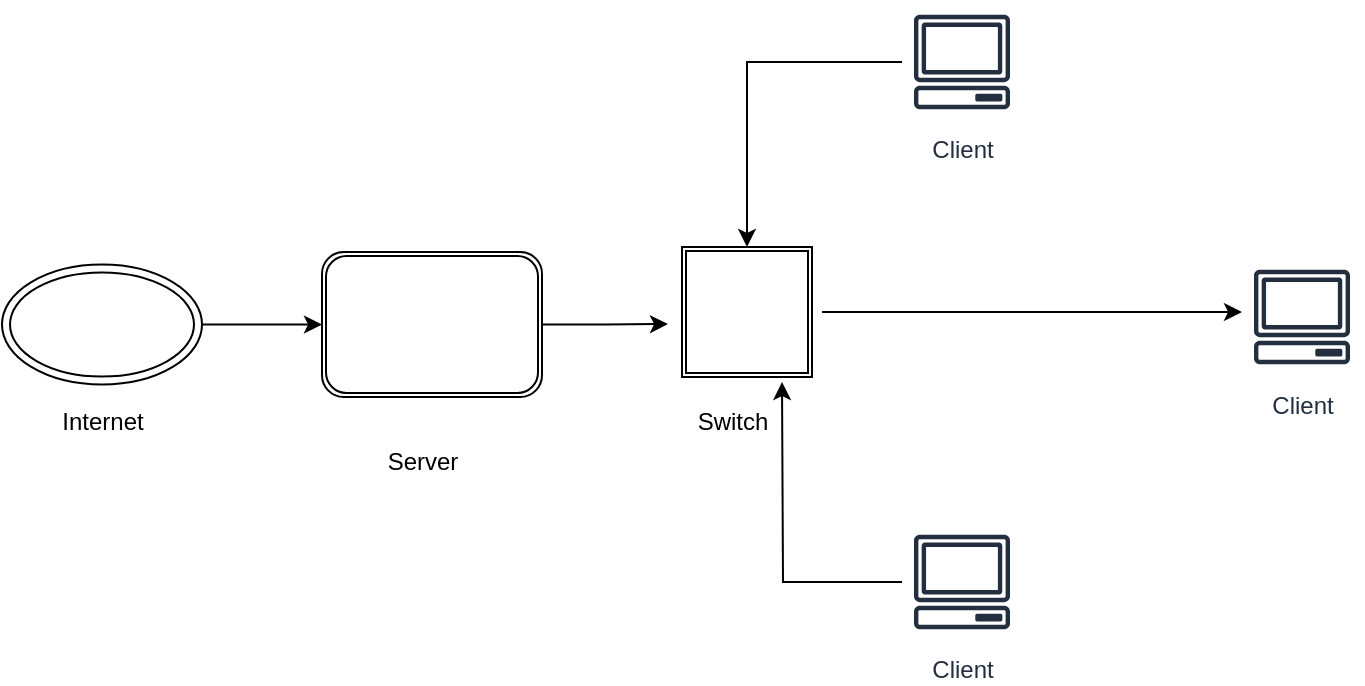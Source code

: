 <mxfile version="13.9.2" type="github">
  <diagram id="eziOtnYDsus23UX-8Gf-" name="Page-1">
    <mxGraphModel dx="1560" dy="524" grid="1" gridSize="10" guides="1" tooltips="1" connect="1" arrows="1" fold="1" page="1" pageScale="1" pageWidth="850" pageHeight="1100" math="0" shadow="0">
      <root>
        <mxCell id="0" />
        <mxCell id="1" parent="0" />
        <mxCell id="vbIyxcI1qK2UXrgF_Fz5-2" style="edgeStyle=orthogonalEdgeStyle;rounded=0;orthogonalLoop=1;jettySize=auto;html=1;" edge="1" parent="1">
          <mxGeometry relative="1" as="geometry">
            <mxPoint x="570" y="225" as="targetPoint" />
            <mxPoint x="360" y="225" as="sourcePoint" />
          </mxGeometry>
        </mxCell>
        <mxCell id="vbIyxcI1qK2UXrgF_Fz5-3" value="Client" style="outlineConnect=0;fontColor=#232F3E;gradientColor=none;strokeColor=#232F3E;fillColor=#ffffff;dashed=0;verticalLabelPosition=bottom;verticalAlign=top;align=center;html=1;fontSize=12;fontStyle=0;aspect=fixed;shape=mxgraph.aws4.resourceIcon;resIcon=mxgraph.aws4.client;" vertex="1" parent="1">
          <mxGeometry x="570" y="197.5" width="60" height="60" as="geometry" />
        </mxCell>
        <mxCell id="vbIyxcI1qK2UXrgF_Fz5-8" style="edgeStyle=orthogonalEdgeStyle;rounded=0;orthogonalLoop=1;jettySize=auto;html=1;" edge="1" parent="1" source="vbIyxcI1qK2UXrgF_Fz5-4">
          <mxGeometry relative="1" as="geometry">
            <mxPoint x="340" y="260" as="targetPoint" />
          </mxGeometry>
        </mxCell>
        <mxCell id="vbIyxcI1qK2UXrgF_Fz5-4" value="Client" style="outlineConnect=0;fontColor=#232F3E;gradientColor=none;strokeColor=#232F3E;fillColor=#ffffff;dashed=0;verticalLabelPosition=bottom;verticalAlign=top;align=center;html=1;fontSize=12;fontStyle=0;aspect=fixed;shape=mxgraph.aws4.resourceIcon;resIcon=mxgraph.aws4.client;" vertex="1" parent="1">
          <mxGeometry x="400" y="330" width="60" height="60" as="geometry" />
        </mxCell>
        <mxCell id="vbIyxcI1qK2UXrgF_Fz5-7" style="edgeStyle=orthogonalEdgeStyle;rounded=0;orthogonalLoop=1;jettySize=auto;html=1;entryX=0.5;entryY=0;entryDx=0;entryDy=0;" edge="1" parent="1" source="vbIyxcI1qK2UXrgF_Fz5-5" target="vbIyxcI1qK2UXrgF_Fz5-14">
          <mxGeometry relative="1" as="geometry">
            <mxPoint x="430" y="230" as="targetPoint" />
          </mxGeometry>
        </mxCell>
        <mxCell id="vbIyxcI1qK2UXrgF_Fz5-5" value="Client" style="outlineConnect=0;fontColor=#232F3E;gradientColor=none;strokeColor=#232F3E;fillColor=#ffffff;dashed=0;verticalLabelPosition=bottom;verticalAlign=top;align=center;html=1;fontSize=12;fontStyle=0;aspect=fixed;shape=mxgraph.aws4.resourceIcon;resIcon=mxgraph.aws4.client;" vertex="1" parent="1">
          <mxGeometry x="400" y="70" width="60" height="60" as="geometry" />
        </mxCell>
        <mxCell id="vbIyxcI1qK2UXrgF_Fz5-12" value="Server" style="text;html=1;resizable=0;autosize=1;align=center;verticalAlign=middle;points=[];fillColor=none;strokeColor=none;rounded=0;" vertex="1" parent="1">
          <mxGeometry x="135" y="290" width="50" height="20" as="geometry" />
        </mxCell>
        <mxCell id="vbIyxcI1qK2UXrgF_Fz5-14" value="" style="shape=ext;double=1;whiteSpace=wrap;html=1;aspect=fixed;" vertex="1" parent="1">
          <mxGeometry x="290" y="192.5" width="65" height="65" as="geometry" />
        </mxCell>
        <mxCell id="vbIyxcI1qK2UXrgF_Fz5-15" value="Switch" style="text;html=1;resizable=0;autosize=1;align=center;verticalAlign=middle;points=[];fillColor=none;strokeColor=none;rounded=0;" vertex="1" parent="1">
          <mxGeometry x="290" y="270" width="50" height="20" as="geometry" />
        </mxCell>
        <mxCell id="vbIyxcI1qK2UXrgF_Fz5-18" value="" style="edgeStyle=orthogonalEdgeStyle;rounded=0;orthogonalLoop=1;jettySize=auto;html=1;" edge="1" parent="1" source="vbIyxcI1qK2UXrgF_Fz5-17">
          <mxGeometry relative="1" as="geometry">
            <mxPoint x="283" y="231" as="targetPoint" />
          </mxGeometry>
        </mxCell>
        <mxCell id="vbIyxcI1qK2UXrgF_Fz5-17" value="" style="shape=ext;double=1;rounded=1;whiteSpace=wrap;html=1;" vertex="1" parent="1">
          <mxGeometry x="110" y="195" width="110" height="72.5" as="geometry" />
        </mxCell>
        <mxCell id="vbIyxcI1qK2UXrgF_Fz5-21" value="" style="edgeStyle=orthogonalEdgeStyle;rounded=0;orthogonalLoop=1;jettySize=auto;html=1;" edge="1" parent="1" source="vbIyxcI1qK2UXrgF_Fz5-19" target="vbIyxcI1qK2UXrgF_Fz5-17">
          <mxGeometry relative="1" as="geometry" />
        </mxCell>
        <mxCell id="vbIyxcI1qK2UXrgF_Fz5-19" value="" style="ellipse;shape=doubleEllipse;whiteSpace=wrap;html=1;" vertex="1" parent="1">
          <mxGeometry x="-50" y="201.25" width="100" height="60" as="geometry" />
        </mxCell>
        <mxCell id="vbIyxcI1qK2UXrgF_Fz5-20" value="Internet" style="text;html=1;resizable=0;autosize=1;align=center;verticalAlign=middle;points=[];fillColor=none;strokeColor=none;rounded=0;" vertex="1" parent="1">
          <mxGeometry x="-30" y="270" width="60" height="20" as="geometry" />
        </mxCell>
      </root>
    </mxGraphModel>
  </diagram>
</mxfile>
